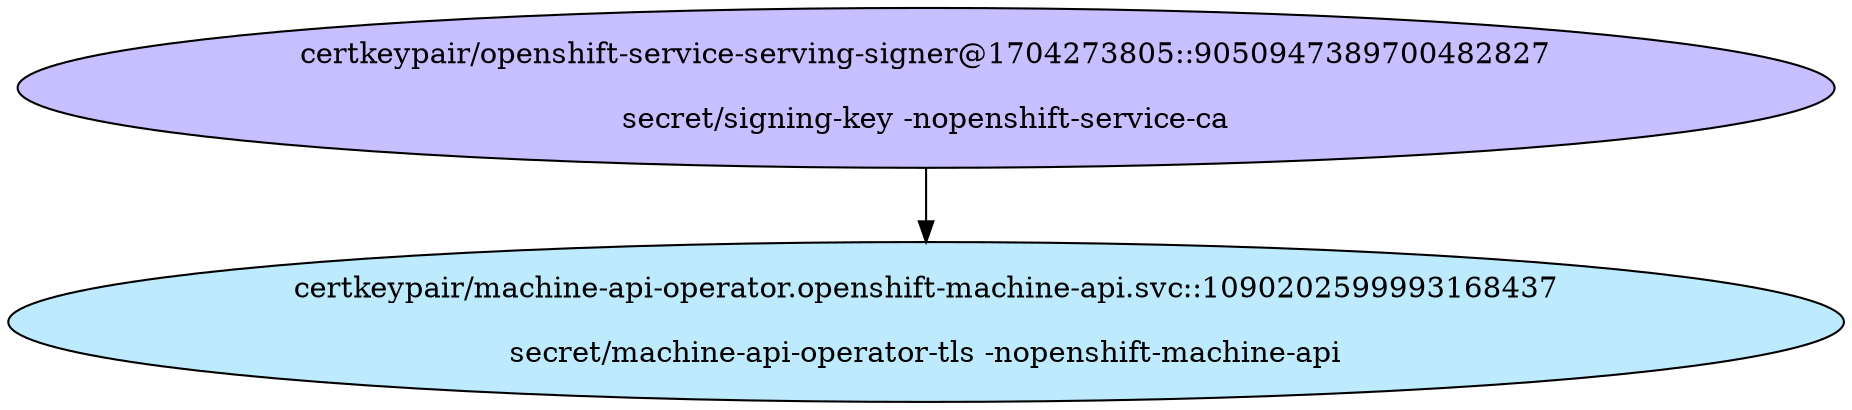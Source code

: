 digraph "Local Certificate" {
  // Node definitions.
  1 [
    label="certkeypair/openshift-service-serving-signer@1704273805::9050947389700482827\n\nsecret/signing-key -nopenshift-service-ca\n"
    style=filled
    fillcolor="#c7bfff"
  ];
  69 [
    label="certkeypair/machine-api-operator.openshift-machine-api.svc::1090202599993168437\n\nsecret/machine-api-operator-tls -nopenshift-machine-api\n"
    style=filled
    fillcolor="#bdebfd"
  ];

  // Edge definitions.
  1 -> 69;
}